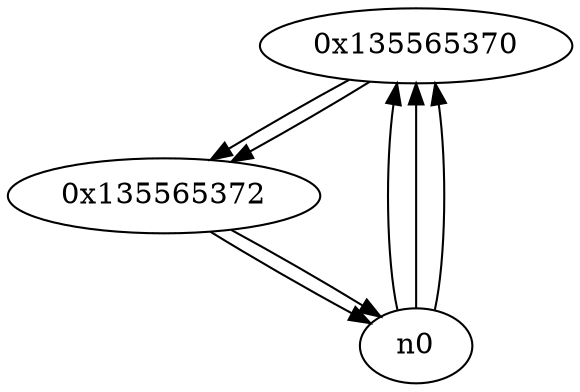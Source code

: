 digraph G{
/* nodes */
  n1 [label="0x135565370"]
  n2 [label="0x135565372"]
/* edges */
n1 -> n2;
n0 -> n1;
n0 -> n1;
n0 -> n1;
n2 -> n0;
n2 -> n0;
n1 -> n2;
}
